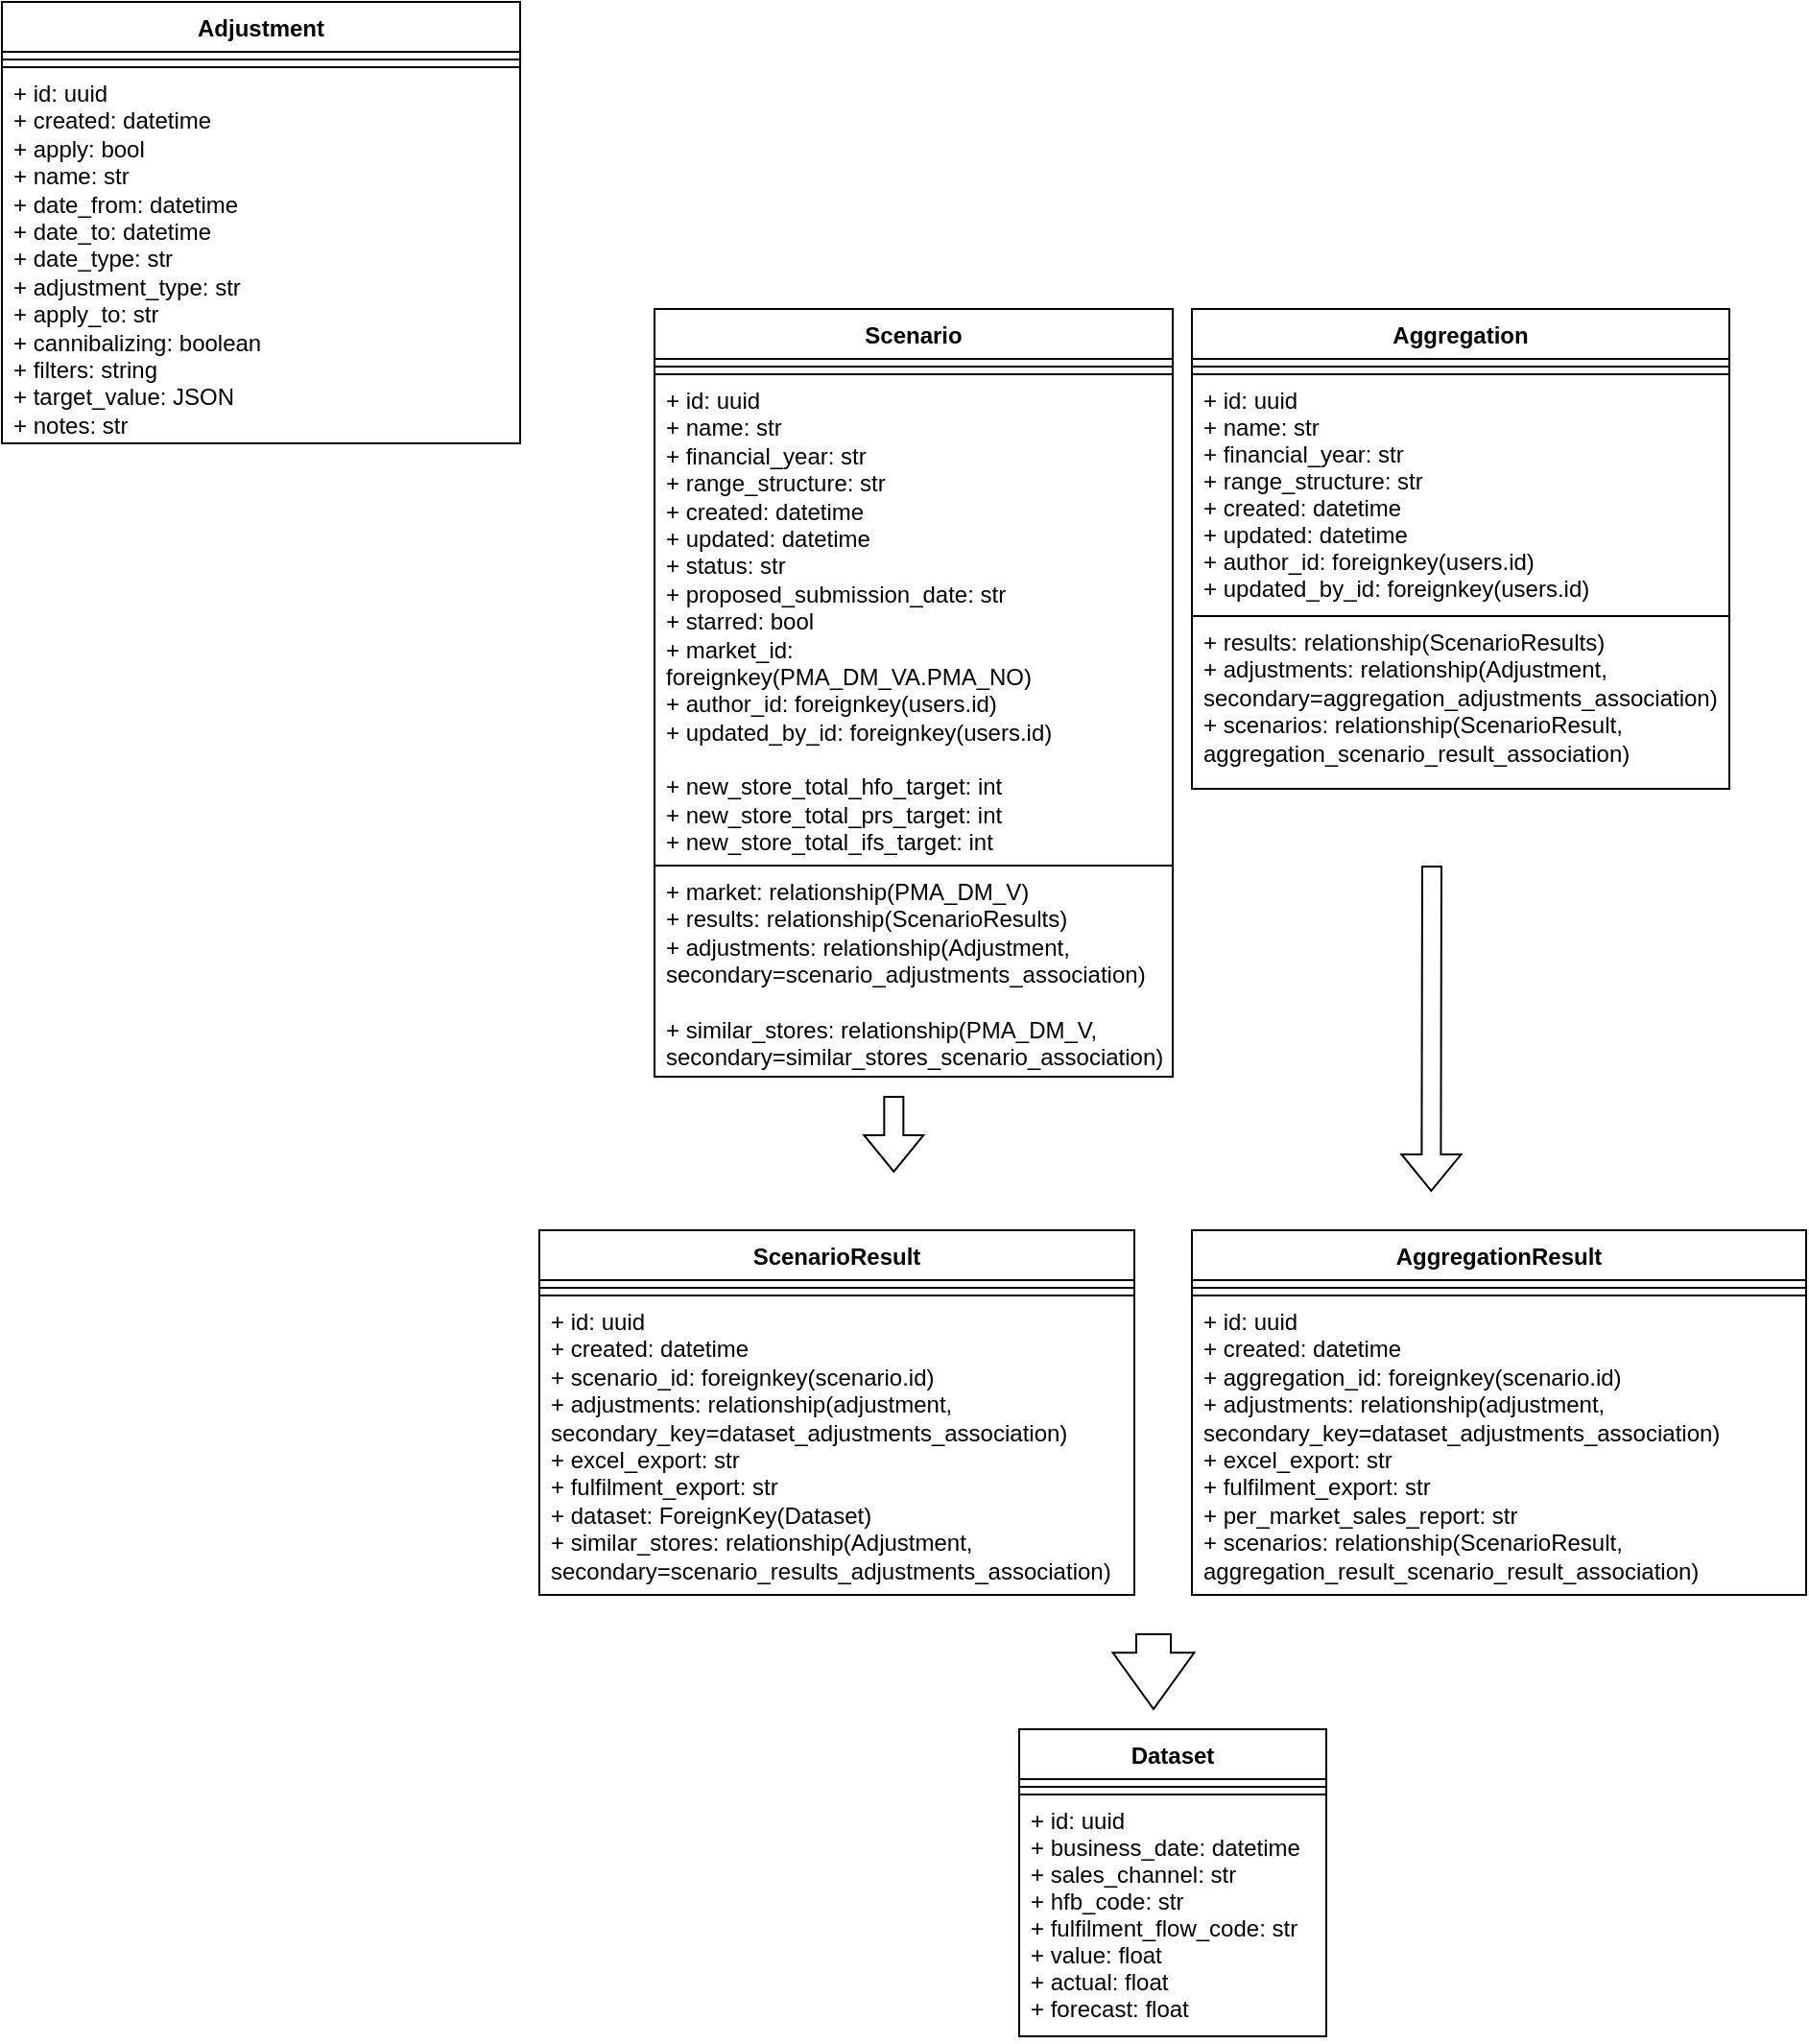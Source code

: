 <mxfile version="16.5.2" type="github">
  <diagram id="uih_YIozQDPHWDFCECjt" name="Page-1">
    <mxGraphModel dx="1801" dy="1629" grid="1" gridSize="10" guides="1" tooltips="1" connect="1" arrows="1" fold="1" page="1" pageScale="1" pageWidth="850" pageHeight="1100" math="0" shadow="0">
      <root>
        <mxCell id="0" />
        <mxCell id="1" parent="0" />
        <mxCell id="s-2OnS7YulEKN1Elurk--7" value="ScenarioResult" style="swimlane;fontStyle=1;align=center;verticalAlign=top;childLayout=stackLayout;horizontal=1;startSize=26;horizontalStack=0;resizeParent=1;resizeParentMax=0;resizeLast=0;collapsible=1;marginBottom=0;whiteSpace=wrap;" parent="1" vertex="1">
          <mxGeometry x="70" y="540" width="310" height="190" as="geometry" />
        </mxCell>
        <mxCell id="s-2OnS7YulEKN1Elurk--8" value="" style="line;strokeWidth=1;fillColor=none;align=left;verticalAlign=middle;spacingTop=-1;spacingLeft=3;spacingRight=3;rotatable=0;labelPosition=right;points=[];portConstraint=eastwest;" parent="s-2OnS7YulEKN1Elurk--7" vertex="1">
          <mxGeometry y="26" width="310" height="8" as="geometry" />
        </mxCell>
        <mxCell id="s-2OnS7YulEKN1Elurk--9" value="+ id: uuid&#xa;+ created: datetime&#xa;+ scenario_id: foreignkey(scenario.id)&#xa;+ adjustments: relationship(adjustment, secondary_key=dataset_adjustments_association)&#xa;+ excel_export: str&#xa;+ fulfilment_export: str&#xa;+ dataset: ForeignKey(Dataset)&#xa;+ similar_stores: relationship(Adjustment, secondary=scenario_results_adjustments_association)&#xa;" style="text;strokeColor=default;fillColor=none;align=left;verticalAlign=top;spacingLeft=4;spacingRight=4;overflow=hidden;rotatable=0;points=[[0,0.5],[1,0.5]];portConstraint=eastwest;whiteSpace=wrap;" parent="s-2OnS7YulEKN1Elurk--7" vertex="1">
          <mxGeometry y="34" width="310" height="156" as="geometry" />
        </mxCell>
        <mxCell id="s-2OnS7YulEKN1Elurk--11" value="Dataset" style="swimlane;fontStyle=1;align=center;verticalAlign=top;childLayout=stackLayout;horizontal=1;startSize=26;horizontalStack=0;resizeParent=1;resizeParentMax=0;resizeLast=0;collapsible=1;marginBottom=0;" parent="1" vertex="1">
          <mxGeometry x="320" y="800" width="160" height="160" as="geometry" />
        </mxCell>
        <mxCell id="s-2OnS7YulEKN1Elurk--12" value="" style="line;strokeWidth=1;fillColor=none;align=left;verticalAlign=middle;spacingTop=-1;spacingLeft=3;spacingRight=3;rotatable=0;labelPosition=right;points=[];portConstraint=eastwest;" parent="s-2OnS7YulEKN1Elurk--11" vertex="1">
          <mxGeometry y="26" width="160" height="8" as="geometry" />
        </mxCell>
        <mxCell id="s-2OnS7YulEKN1Elurk--13" value="+ id: uuid&#xa;+ business_date: datetime&#xa;+ sales_channel: str&#xa;+ hfb_code: str&#xa;+ fulfilment_flow_code: str&#xa;+ value: float&#xa;+ actual: float&#xa;+ forecast: float" style="text;strokeColor=default;fillColor=none;align=left;verticalAlign=top;spacingLeft=4;spacingRight=4;overflow=hidden;rotatable=0;points=[[0,0.5],[1,0.5]];portConstraint=eastwest;" parent="s-2OnS7YulEKN1Elurk--11" vertex="1">
          <mxGeometry y="34" width="160" height="126" as="geometry" />
        </mxCell>
        <mxCell id="s-2OnS7YulEKN1Elurk--15" value="Scenario" style="swimlane;fontStyle=1;align=center;verticalAlign=top;childLayout=stackLayout;horizontal=1;startSize=26;horizontalStack=0;resizeParent=1;resizeParentMax=0;resizeLast=0;collapsible=1;marginBottom=0;" parent="1" vertex="1">
          <mxGeometry x="130" y="60" width="270" height="400" as="geometry" />
        </mxCell>
        <mxCell id="s-2OnS7YulEKN1Elurk--16" value="" style="line;strokeWidth=1;fillColor=none;align=left;verticalAlign=middle;spacingTop=-1;spacingLeft=3;spacingRight=3;rotatable=0;labelPosition=right;points=[];portConstraint=eastwest;" parent="s-2OnS7YulEKN1Elurk--15" vertex="1">
          <mxGeometry y="26" width="270" height="8" as="geometry" />
        </mxCell>
        <mxCell id="s-2OnS7YulEKN1Elurk--17" value="+ id: uuid&#xa;+ name: str&#xa;+ financial_year: str&#xa;+ range_structure: str&#xa;+ created: datetime&#xa;+ updated: datetime&#xa;+ status: str&#xa;+ proposed_submission_date: str&#xa;+ starred: bool&#xa;+ market_id: foreignkey(PMA_DM_VA.PMA_NO)&#xa;+ author_id: foreignkey(users.id)&#xa;+ updated_by_id: foreignkey(users.id)&#xa;&#xa;+ new_store_total_hfo_target: int&#xa;+ new_store_total_prs_target: int&#xa;+ new_store_total_ifs_target: int" style="text;strokeColor=default;fillColor=none;align=left;verticalAlign=top;spacingLeft=4;spacingRight=4;overflow=hidden;rotatable=0;points=[[0,0.5],[1,0.5]];portConstraint=eastwest;whiteSpace=wrap;" parent="s-2OnS7YulEKN1Elurk--15" vertex="1">
          <mxGeometry y="34" width="270" height="256" as="geometry" />
        </mxCell>
        <mxCell id="s-2OnS7YulEKN1Elurk--18" value="+ market: relationship(PMA_DM_V)&#xa;+ results: relationship(ScenarioResults)&#xa;+ adjustments: relationship(Adjustment, secondary=scenario_adjustments_association)&#xa;&#xa;+ similar_stores: relationship(PMA_DM_V, secondary=similar_stores_scenario_association)" style="text;strokeColor=none;fillColor=none;align=left;verticalAlign=top;spacingLeft=4;spacingRight=4;overflow=hidden;rotatable=0;points=[[0,0.5],[1,0.5]];portConstraint=eastwest;whiteSpace=wrap;" parent="s-2OnS7YulEKN1Elurk--15" vertex="1">
          <mxGeometry y="290" width="270" height="110" as="geometry" />
        </mxCell>
        <mxCell id="s-2OnS7YulEKN1Elurk--19" value="Aggregation" style="swimlane;fontStyle=1;align=center;verticalAlign=top;childLayout=stackLayout;horizontal=1;startSize=26;horizontalStack=0;resizeParent=1;resizeParentMax=0;resizeLast=0;collapsible=1;marginBottom=0;" parent="1" vertex="1">
          <mxGeometry x="410" y="60" width="280" height="250" as="geometry" />
        </mxCell>
        <mxCell id="s-2OnS7YulEKN1Elurk--20" value="" style="line;strokeWidth=1;fillColor=none;align=left;verticalAlign=middle;spacingTop=-1;spacingLeft=3;spacingRight=3;rotatable=0;labelPosition=right;points=[];portConstraint=eastwest;" parent="s-2OnS7YulEKN1Elurk--19" vertex="1">
          <mxGeometry y="26" width="280" height="8" as="geometry" />
        </mxCell>
        <mxCell id="s-2OnS7YulEKN1Elurk--21" value="+ id: uuid&#xa;+ name: str&#xa;+ financial_year: str&#xa;+ range_structure: str&#xa;+ created: datetime&#xa;+ updated: datetime&#xa;+ author_id: foreignkey(users.id)&#xa;+ updated_by_id: foreignkey(users.id)" style="text;strokeColor=default;fillColor=none;align=left;verticalAlign=top;spacingLeft=4;spacingRight=4;overflow=hidden;rotatable=0;points=[[0,0.5],[1,0.5]];portConstraint=eastwest;" parent="s-2OnS7YulEKN1Elurk--19" vertex="1">
          <mxGeometry y="34" width="280" height="126" as="geometry" />
        </mxCell>
        <mxCell id="s-2OnS7YulEKN1Elurk--22" value="+ results: relationship(ScenarioResults)&#xa;+ adjustments: relationship(Adjustment, secondary=aggregation_adjustments_association)&#xa;+ scenarios: relationship(ScenarioResult, aggregation_scenario_result_association)" style="text;strokeColor=none;fillColor=none;align=left;verticalAlign=top;spacingLeft=4;spacingRight=4;overflow=hidden;rotatable=0;points=[[0,0.5],[1,0.5]];portConstraint=eastwest;whiteSpace=wrap;" parent="s-2OnS7YulEKN1Elurk--19" vertex="1">
          <mxGeometry y="160" width="280" height="90" as="geometry" />
        </mxCell>
        <mxCell id="s-2OnS7YulEKN1Elurk--23" value="AggregationResult" style="swimlane;fontStyle=1;align=center;verticalAlign=top;childLayout=stackLayout;horizontal=1;startSize=26;horizontalStack=0;resizeParent=1;resizeParentMax=0;resizeLast=0;collapsible=1;marginBottom=0;whiteSpace=wrap;" parent="1" vertex="1">
          <mxGeometry x="410" y="540" width="320" height="190" as="geometry" />
        </mxCell>
        <mxCell id="s-2OnS7YulEKN1Elurk--24" value="" style="line;strokeWidth=1;fillColor=none;align=left;verticalAlign=middle;spacingTop=-1;spacingLeft=3;spacingRight=3;rotatable=0;labelPosition=right;points=[];portConstraint=eastwest;" parent="s-2OnS7YulEKN1Elurk--23" vertex="1">
          <mxGeometry y="26" width="320" height="8" as="geometry" />
        </mxCell>
        <mxCell id="s-2OnS7YulEKN1Elurk--25" value="+ id: uuid&#xa;+ created: datetime&#xa;+ aggregation_id: foreignkey(scenario.id)&#xa;+ adjustments: relationship(adjustment, secondary_key=dataset_adjustments_association)&#xa;+ excel_export: str&#xa;+ fulfilment_export: str&#xa;+ per_market_sales_report: str&#xa;+ scenarios: relationship(ScenarioResult, aggregation_result_scenario_result_association)" style="text;strokeColor=default;fillColor=none;align=left;verticalAlign=top;spacingLeft=4;spacingRight=4;overflow=hidden;rotatable=0;points=[[0,0.5],[1,0.5]];portConstraint=eastwest;whiteSpace=wrap;" parent="s-2OnS7YulEKN1Elurk--23" vertex="1">
          <mxGeometry y="34" width="320" height="156" as="geometry" />
        </mxCell>
        <mxCell id="s-2OnS7YulEKN1Elurk--27" value="" style="shape=flexArrow;endArrow=classic;html=1;rounded=0;" parent="1" edge="1">
          <mxGeometry width="50" height="50" relative="1" as="geometry">
            <mxPoint x="254.67" y="470" as="sourcePoint" />
            <mxPoint x="254.67" y="510" as="targetPoint" />
          </mxGeometry>
        </mxCell>
        <mxCell id="s-2OnS7YulEKN1Elurk--28" value="" style="shape=flexArrow;endArrow=classic;html=1;rounded=0;" parent="1" edge="1">
          <mxGeometry width="50" height="50" relative="1" as="geometry">
            <mxPoint x="535" y="350" as="sourcePoint" />
            <mxPoint x="534.67" y="520" as="targetPoint" />
          </mxGeometry>
        </mxCell>
        <mxCell id="s-2OnS7YulEKN1Elurk--29" value="" style="shape=flexArrow;endArrow=classic;html=1;rounded=0;endWidth=23.333;endSize=9.447;width=18;" parent="1" edge="1">
          <mxGeometry width="50" height="50" relative="1" as="geometry">
            <mxPoint x="390" y="750" as="sourcePoint" />
            <mxPoint x="390" y="790" as="targetPoint" />
          </mxGeometry>
        </mxCell>
        <mxCell id="9AQh7ecOZz-7mYJb2nwc-2" value="Adjustment" style="swimlane;fontStyle=1;align=center;verticalAlign=top;childLayout=stackLayout;horizontal=1;startSize=26;horizontalStack=0;resizeParent=1;resizeParentMax=0;resizeLast=0;collapsible=1;marginBottom=0;" vertex="1" parent="1">
          <mxGeometry x="-210" y="-100" width="270" height="230" as="geometry" />
        </mxCell>
        <mxCell id="9AQh7ecOZz-7mYJb2nwc-3" value="" style="line;strokeWidth=1;fillColor=none;align=left;verticalAlign=middle;spacingTop=-1;spacingLeft=3;spacingRight=3;rotatable=0;labelPosition=right;points=[];portConstraint=eastwest;" vertex="1" parent="9AQh7ecOZz-7mYJb2nwc-2">
          <mxGeometry y="26" width="270" height="8" as="geometry" />
        </mxCell>
        <mxCell id="9AQh7ecOZz-7mYJb2nwc-4" value="+ id: uuid&#xa;+ created: datetime&#xa;+ apply: bool&#xa;+ name: str&#xa;+ date_from: datetime&#xa;+ date_to: datetime&#xa;+ date_type: str&#xa;+ adjustment_type: str&#xa;+ apply_to: str&#xa;+ cannibalizing: boolean&#xa;+ filters: string&#xa;+ target_value: JSON&#xa;+ notes: str" style="text;strokeColor=default;fillColor=none;align=left;verticalAlign=top;spacingLeft=4;spacingRight=4;overflow=hidden;rotatable=0;points=[[0,0.5],[1,0.5]];portConstraint=eastwest;whiteSpace=wrap;" vertex="1" parent="9AQh7ecOZz-7mYJb2nwc-2">
          <mxGeometry y="34" width="270" height="196" as="geometry" />
        </mxCell>
      </root>
    </mxGraphModel>
  </diagram>
</mxfile>
